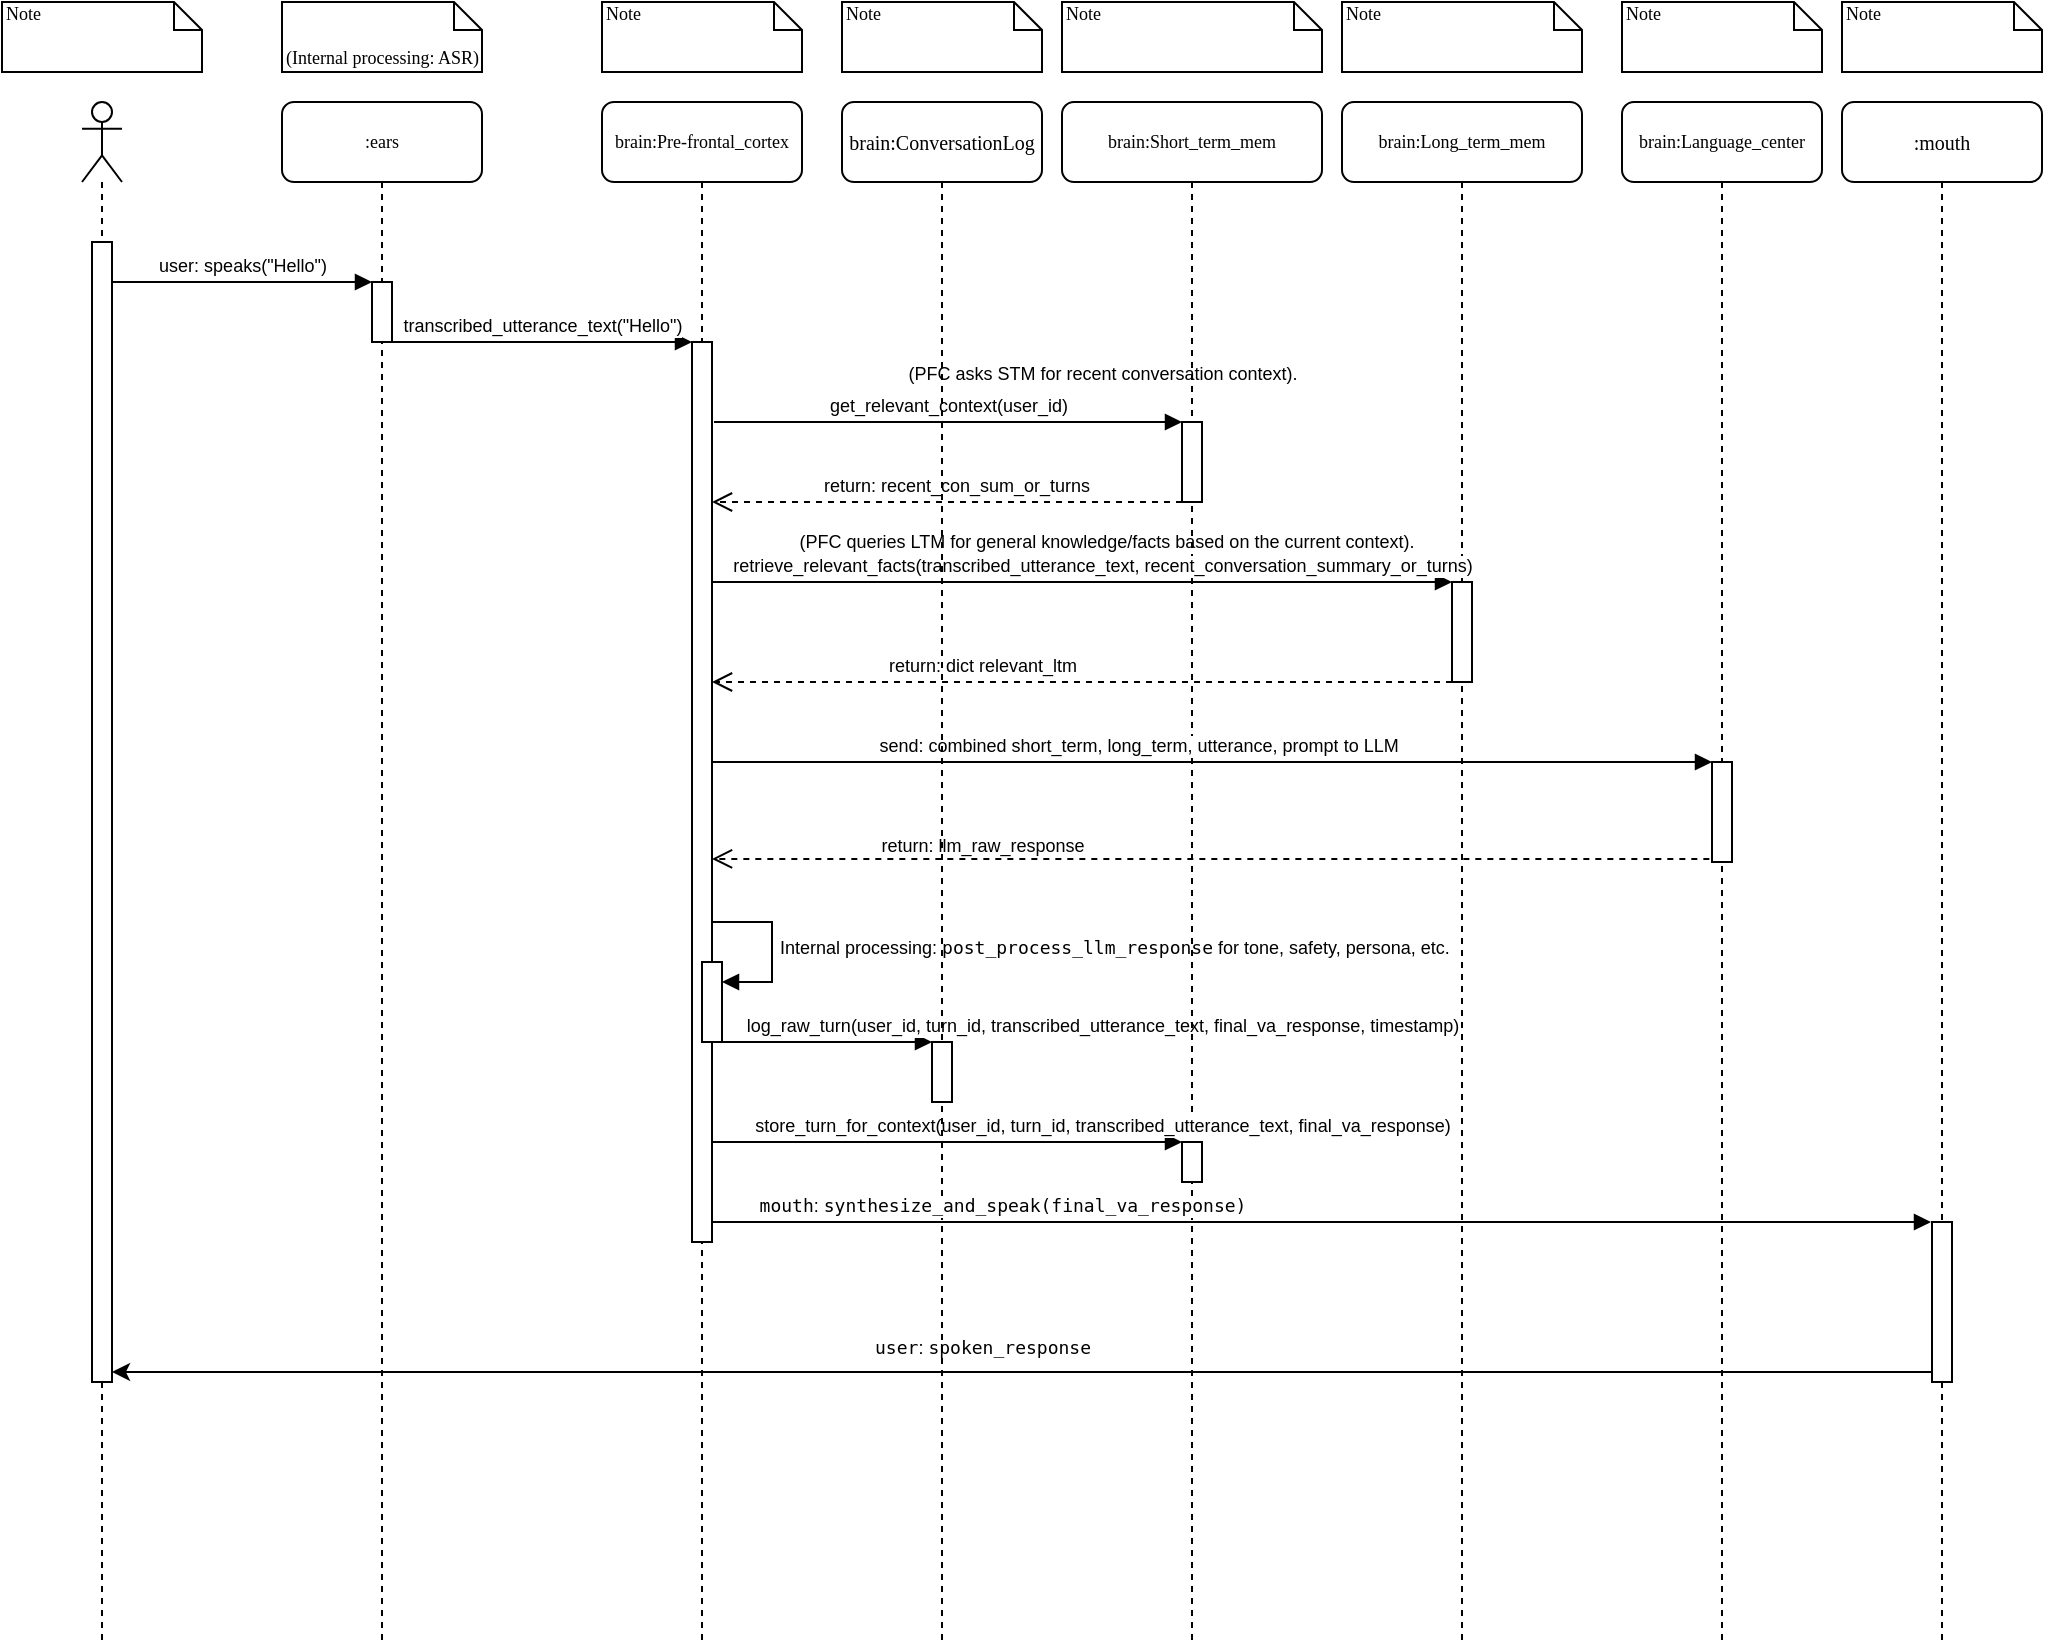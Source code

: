 <mxfile version="26.1.1">
  <diagram name="Page-1" id="13e1069c-82ec-6db2-03f1-153e76fe0fe0">
    <mxGraphModel dx="1483" dy="633" grid="1" gridSize="10" guides="1" tooltips="1" connect="1" arrows="1" fold="1" page="1" pageScale="1" pageWidth="1100" pageHeight="850" background="none" math="0" shadow="0">
      <root>
        <mxCell id="0" />
        <mxCell id="1" parent="0" />
        <mxCell id="7baba1c4bc27f4b0-2" value=":ears" style="shape=umlLifeline;perimeter=lifelinePerimeter;whiteSpace=wrap;html=1;container=1;collapsible=0;recursiveResize=0;outlineConnect=0;rounded=1;shadow=0;comic=0;labelBackgroundColor=none;strokeWidth=1;fontFamily=Verdana;fontSize=9;align=center;" parent="1" vertex="1">
          <mxGeometry x="180" y="80" width="100" height="770" as="geometry" />
        </mxCell>
        <mxCell id="5n9GaSaRlE_RE6hPZaEw-5" value="user: speaks(&quot;Hello&quot;)" style="html=1;verticalAlign=bottom;endArrow=block;curved=0;rounded=0;fontSize=9;" edge="1" parent="7baba1c4bc27f4b0-2" target="5n9GaSaRlE_RE6hPZaEw-8">
          <mxGeometry width="80" relative="1" as="geometry">
            <mxPoint x="-85" y="90" as="sourcePoint" />
            <mxPoint x="40" y="90" as="targetPoint" />
          </mxGeometry>
        </mxCell>
        <mxCell id="5n9GaSaRlE_RE6hPZaEw-8" value="" style="html=1;points=[[0,0,0,0,5],[0,1,0,0,-5],[1,0,0,0,5],[1,1,0,0,-5]];perimeter=orthogonalPerimeter;outlineConnect=0;targetShapes=umlLifeline;portConstraint=eastwest;newEdgeStyle={&quot;curved&quot;:0,&quot;rounded&quot;:0};fontSize=9;" vertex="1" parent="7baba1c4bc27f4b0-2">
          <mxGeometry x="45" y="90" width="10" height="30" as="geometry" />
        </mxCell>
        <mxCell id="7baba1c4bc27f4b0-3" value="brain:Pre-frontal_cortex" style="shape=umlLifeline;perimeter=lifelinePerimeter;whiteSpace=wrap;html=1;container=1;collapsible=0;recursiveResize=0;outlineConnect=0;rounded=1;shadow=0;comic=0;labelBackgroundColor=none;strokeWidth=1;fontFamily=Verdana;fontSize=9;align=center;" parent="1" vertex="1">
          <mxGeometry x="340" y="80" width="100" height="770" as="geometry" />
        </mxCell>
        <mxCell id="5n9GaSaRlE_RE6hPZaEw-13" value="" style="html=1;points=[[0,0,0,0,5],[0,1,0,0,-5],[1,0,0,0,5],[1,1,0,0,-5]];perimeter=orthogonalPerimeter;outlineConnect=0;targetShapes=umlLifeline;portConstraint=eastwest;newEdgeStyle={&quot;curved&quot;:0,&quot;rounded&quot;:0};fontSize=9;" vertex="1" parent="7baba1c4bc27f4b0-3">
          <mxGeometry x="45" y="120" width="10" height="450" as="geometry" />
        </mxCell>
        <mxCell id="5n9GaSaRlE_RE6hPZaEw-22" value="get_relevant_context(user_id)" style="html=1;verticalAlign=bottom;endArrow=block;curved=0;rounded=0;fontSize=9;" edge="1" parent="7baba1c4bc27f4b0-3" target="5n9GaSaRlE_RE6hPZaEw-14">
          <mxGeometry x="0.0" width="80" relative="1" as="geometry">
            <mxPoint x="56" y="160" as="sourcePoint" />
            <mxPoint x="185.5" y="160" as="targetPoint" />
            <mxPoint as="offset" />
          </mxGeometry>
        </mxCell>
        <mxCell id="5n9GaSaRlE_RE6hPZaEw-52" value="" style="html=1;points=[[0,0,0,0,5],[0,1,0,0,-5],[1,0,0,0,5],[1,1,0,0,-5]];perimeter=orthogonalPerimeter;outlineConnect=0;targetShapes=umlLifeline;portConstraint=eastwest;newEdgeStyle={&quot;curved&quot;:0,&quot;rounded&quot;:0};" vertex="1" parent="7baba1c4bc27f4b0-3">
          <mxGeometry x="50" y="430" width="10" height="40" as="geometry" />
        </mxCell>
        <mxCell id="5n9GaSaRlE_RE6hPZaEw-53" value="Internal processing: &lt;code&gt;post_process_llm_response&lt;/code&gt; for tone, safety, persona, etc." style="html=1;align=left;spacingLeft=2;endArrow=block;rounded=0;edgeStyle=orthogonalEdgeStyle;curved=0;rounded=0;fontSize=9;" edge="1" target="5n9GaSaRlE_RE6hPZaEw-52" parent="7baba1c4bc27f4b0-3">
          <mxGeometry x="-0.003" relative="1" as="geometry">
            <mxPoint x="55" y="410" as="sourcePoint" />
            <Array as="points">
              <mxPoint x="85" y="440" />
            </Array>
            <mxPoint as="offset" />
          </mxGeometry>
        </mxCell>
        <mxCell id="5n9GaSaRlE_RE6hPZaEw-61" value="log_raw_turn(user_id, turn_id, transcribed_utterance_text, final_va_response, timestamp)" style="html=1;verticalAlign=bottom;endArrow=block;curved=0;rounded=0;fontSize=9;" edge="1" parent="7baba1c4bc27f4b0-3" target="5n9GaSaRlE_RE6hPZaEw-58">
          <mxGeometry x="1" y="85" width="80" relative="1" as="geometry">
            <mxPoint x="60" y="470" as="sourcePoint" />
            <mxPoint x="140" y="470" as="targetPoint" />
            <mxPoint x="85" y="85" as="offset" />
          </mxGeometry>
        </mxCell>
        <mxCell id="7baba1c4bc27f4b0-4" value="brain:Short_term_mem" style="shape=umlLifeline;perimeter=lifelinePerimeter;whiteSpace=wrap;html=1;container=1;collapsible=0;recursiveResize=0;outlineConnect=0;rounded=1;shadow=0;comic=0;labelBackgroundColor=none;strokeWidth=1;fontFamily=Verdana;fontSize=9;align=center;" parent="1" vertex="1">
          <mxGeometry x="570" y="80" width="130" height="770" as="geometry" />
        </mxCell>
        <mxCell id="5n9GaSaRlE_RE6hPZaEw-14" value="" style="html=1;points=[[0,0,0,0,5],[0,1,0,0,-5],[1,0,0,0,5],[1,1,0,0,-5]];perimeter=orthogonalPerimeter;outlineConnect=0;targetShapes=umlLifeline;portConstraint=eastwest;newEdgeStyle={&quot;curved&quot;:0,&quot;rounded&quot;:0};fontSize=9;" vertex="1" parent="7baba1c4bc27f4b0-4">
          <mxGeometry x="60" y="160" width="10" height="40" as="geometry" />
        </mxCell>
        <mxCell id="5n9GaSaRlE_RE6hPZaEw-50" value="&lt;font style=&quot;font-size: 9px;&quot;&gt;(PFC asks STM for recent conversation context).&lt;/font&gt;" style="text;html=1;align=center;verticalAlign=middle;resizable=0;points=[];autosize=1;strokeColor=none;fillColor=none;" vertex="1" parent="7baba1c4bc27f4b0-4">
          <mxGeometry x="-90" y="120" width="220" height="30" as="geometry" />
        </mxCell>
        <mxCell id="5n9GaSaRlE_RE6hPZaEw-63" value="" style="html=1;points=[[0,0,0,0,5],[0,1,0,0,-5],[1,0,0,0,5],[1,1,0,0,-5]];perimeter=orthogonalPerimeter;outlineConnect=0;targetShapes=umlLifeline;portConstraint=eastwest;newEdgeStyle={&quot;curved&quot;:0,&quot;rounded&quot;:0};" vertex="1" parent="7baba1c4bc27f4b0-4">
          <mxGeometry x="60" y="520" width="10" height="20" as="geometry" />
        </mxCell>
        <mxCell id="5n9GaSaRlE_RE6hPZaEw-62" value="store_turn_for_context(user_id, turn_id, transcribed_utterance_text, final_va_response)" style="html=1;verticalAlign=bottom;endArrow=block;curved=0;rounded=0;fontSize=9;" edge="1" parent="7baba1c4bc27f4b0-4">
          <mxGeometry x="0.66" width="80" relative="1" as="geometry">
            <mxPoint x="-174.996" y="520" as="sourcePoint" />
            <mxPoint x="60" y="520" as="targetPoint" />
            <Array as="points">
              <mxPoint x="14.98" y="520" />
            </Array>
            <mxPoint as="offset" />
          </mxGeometry>
        </mxCell>
        <mxCell id="7baba1c4bc27f4b0-5" value="brain:Long_term_mem" style="shape=umlLifeline;perimeter=lifelinePerimeter;whiteSpace=wrap;html=1;container=1;collapsible=0;recursiveResize=0;outlineConnect=0;rounded=1;shadow=0;comic=0;labelBackgroundColor=none;strokeWidth=1;fontFamily=Verdana;fontSize=9;align=center;" parent="1" vertex="1">
          <mxGeometry x="710" y="80" width="120" height="770" as="geometry" />
        </mxCell>
        <mxCell id="5n9GaSaRlE_RE6hPZaEw-26" value="" style="html=1;points=[[0,0,0,0,5],[0,1,0,0,-5],[1,0,0,0,5],[1,1,0,0,-5]];perimeter=orthogonalPerimeter;outlineConnect=0;targetShapes=umlLifeline;portConstraint=eastwest;newEdgeStyle={&quot;curved&quot;:0,&quot;rounded&quot;:0};fontSize=9;" vertex="1" parent="7baba1c4bc27f4b0-5">
          <mxGeometry x="55" y="240" width="10" height="50" as="geometry" />
        </mxCell>
        <mxCell id="5n9GaSaRlE_RE6hPZaEw-51" value="(PFC queries LTM for general knowledge/facts based on the current context)." style="text;html=1;align=center;verticalAlign=middle;resizable=0;points=[];autosize=1;strokeColor=none;fillColor=none;fontSize=9;" vertex="1" parent="7baba1c4bc27f4b0-5">
          <mxGeometry x="-283" y="210" width="330" height="20" as="geometry" />
        </mxCell>
        <mxCell id="7baba1c4bc27f4b0-6" value="brain:Language_center" style="shape=umlLifeline;perimeter=lifelinePerimeter;whiteSpace=wrap;html=1;container=1;collapsible=0;recursiveResize=0;outlineConnect=0;rounded=1;shadow=0;comic=0;labelBackgroundColor=none;strokeWidth=1;fontFamily=Verdana;fontSize=9;align=center;" parent="1" vertex="1">
          <mxGeometry x="850" y="80" width="100" height="770" as="geometry" />
        </mxCell>
        <mxCell id="5n9GaSaRlE_RE6hPZaEw-28" value="" style="html=1;points=[[0,0,0,0,5],[0,1,0,0,-5],[1,0,0,0,5],[1,1,0,0,-5]];perimeter=orthogonalPerimeter;outlineConnect=0;targetShapes=umlLifeline;portConstraint=eastwest;newEdgeStyle={&quot;curved&quot;:0,&quot;rounded&quot;:0};fontSize=9;" vertex="1" parent="7baba1c4bc27f4b0-6">
          <mxGeometry x="45" y="330" width="10" height="50" as="geometry" />
        </mxCell>
        <mxCell id="7baba1c4bc27f4b0-7" value=":mouth" style="shape=umlLifeline;perimeter=lifelinePerimeter;whiteSpace=wrap;html=1;container=1;collapsible=0;recursiveResize=0;outlineConnect=0;rounded=1;shadow=0;comic=0;labelBackgroundColor=none;strokeWidth=1;fontFamily=Verdana;fontSize=10;align=center;" parent="1" vertex="1">
          <mxGeometry x="960" y="80" width="100" height="770" as="geometry" />
        </mxCell>
        <mxCell id="5n9GaSaRlE_RE6hPZaEw-68" value="" style="html=1;points=[[0,0,0,0,5],[0,1,0,0,-5],[1,0,0,0,5],[1,1,0,0,-5]];perimeter=orthogonalPerimeter;outlineConnect=0;targetShapes=umlLifeline;portConstraint=eastwest;newEdgeStyle={&quot;curved&quot;:0,&quot;rounded&quot;:0};" vertex="1" parent="7baba1c4bc27f4b0-7">
          <mxGeometry x="45" y="560" width="10" height="80" as="geometry" />
        </mxCell>
        <mxCell id="7baba1c4bc27f4b0-40" value="Note" style="shape=note;whiteSpace=wrap;html=1;size=14;verticalAlign=top;align=left;spacingTop=-6;rounded=0;shadow=0;comic=0;labelBackgroundColor=none;strokeWidth=1;fontFamily=Verdana;fontSize=9;" parent="1" vertex="1">
          <mxGeometry x="40" y="30" width="100" height="35" as="geometry" />
        </mxCell>
        <mxCell id="7baba1c4bc27f4b0-41" value="&lt;div&gt;&lt;br&gt;&lt;/div&gt;&lt;div&gt;&lt;br&gt;&lt;/div&gt;(Internal processing: ASR)" style="shape=note;whiteSpace=wrap;html=1;size=14;verticalAlign=top;align=left;spacingTop=-6;rounded=0;shadow=0;comic=0;labelBackgroundColor=none;strokeWidth=1;fontFamily=Verdana;fontSize=9;" parent="1" vertex="1">
          <mxGeometry x="180" y="30" width="100" height="35" as="geometry" />
        </mxCell>
        <mxCell id="7baba1c4bc27f4b0-42" value="Note" style="shape=note;whiteSpace=wrap;html=1;size=14;verticalAlign=top;align=left;spacingTop=-6;rounded=0;shadow=0;comic=0;labelBackgroundColor=none;strokeWidth=1;fontFamily=Verdana;fontSize=9;" parent="1" vertex="1">
          <mxGeometry x="340" y="30" width="100" height="35" as="geometry" />
        </mxCell>
        <mxCell id="7baba1c4bc27f4b0-43" value="Note" style="shape=note;whiteSpace=wrap;html=1;size=14;verticalAlign=top;align=left;spacingTop=-6;rounded=0;shadow=0;comic=0;labelBackgroundColor=none;strokeWidth=1;fontFamily=Verdana;fontSize=9;" parent="1" vertex="1">
          <mxGeometry x="570" y="30" width="130" height="35" as="geometry" />
        </mxCell>
        <mxCell id="7baba1c4bc27f4b0-44" value="Note" style="shape=note;whiteSpace=wrap;html=1;size=14;verticalAlign=top;align=left;spacingTop=-6;rounded=0;shadow=0;comic=0;labelBackgroundColor=none;strokeWidth=1;fontFamily=Verdana;fontSize=9;" parent="1" vertex="1">
          <mxGeometry x="710" y="30" width="120" height="35" as="geometry" />
        </mxCell>
        <mxCell id="7baba1c4bc27f4b0-45" value="Note" style="shape=note;whiteSpace=wrap;html=1;size=14;verticalAlign=top;align=left;spacingTop=-6;rounded=0;shadow=0;comic=0;labelBackgroundColor=none;strokeWidth=1;fontFamily=Verdana;fontSize=9;" parent="1" vertex="1">
          <mxGeometry x="850" y="30" width="100" height="35" as="geometry" />
        </mxCell>
        <mxCell id="7baba1c4bc27f4b0-46" value="Note" style="shape=note;whiteSpace=wrap;html=1;size=14;verticalAlign=top;align=left;spacingTop=-6;rounded=0;shadow=0;comic=0;labelBackgroundColor=none;strokeWidth=1;fontFamily=Verdana;fontSize=9;" parent="1" vertex="1">
          <mxGeometry x="960" y="30" width="100" height="35" as="geometry" />
        </mxCell>
        <mxCell id="5n9GaSaRlE_RE6hPZaEw-3" value="" style="shape=umlLifeline;perimeter=lifelinePerimeter;whiteSpace=wrap;html=1;container=1;dropTarget=0;collapsible=0;recursiveResize=0;outlineConnect=0;portConstraint=eastwest;newEdgeStyle={&quot;curved&quot;:0,&quot;rounded&quot;:0};participant=umlActor;fontSize=9;" vertex="1" parent="1">
          <mxGeometry x="80" y="80" width="20" height="770" as="geometry" />
        </mxCell>
        <mxCell id="5n9GaSaRlE_RE6hPZaEw-4" value="" style="html=1;points=[[0,0,0,0,5],[0,1,0,0,-5],[1,0,0,0,5],[1,1,0,0,-5]];perimeter=orthogonalPerimeter;outlineConnect=0;targetShapes=umlLifeline;portConstraint=eastwest;newEdgeStyle={&quot;curved&quot;:0,&quot;rounded&quot;:0};fontSize=9;" vertex="1" parent="5n9GaSaRlE_RE6hPZaEw-3">
          <mxGeometry x="5" y="70" width="10" height="570" as="geometry" />
        </mxCell>
        <mxCell id="5n9GaSaRlE_RE6hPZaEw-12" value="transcribed_utterance_text(&quot;Hello&quot;)" style="html=1;verticalAlign=bottom;endArrow=block;curved=0;rounded=0;fontSize=9;" edge="1" parent="1" source="5n9GaSaRlE_RE6hPZaEw-8" target="5n9GaSaRlE_RE6hPZaEw-13">
          <mxGeometry width="80" relative="1" as="geometry">
            <mxPoint x="240" y="190" as="sourcePoint" />
            <mxPoint x="380" y="220" as="targetPoint" />
            <Array as="points">
              <mxPoint x="350" y="200" />
            </Array>
          </mxGeometry>
        </mxCell>
        <mxCell id="5n9GaSaRlE_RE6hPZaEw-23" value="return: recent_con_sum_or_turns" style="html=1;verticalAlign=bottom;endArrow=open;dashed=1;endSize=8;curved=0;rounded=0;fontSize=9;" edge="1" parent="1" source="5n9GaSaRlE_RE6hPZaEw-14">
          <mxGeometry x="-0.035" relative="1" as="geometry">
            <mxPoint x="525" y="280" as="sourcePoint" />
            <mxPoint x="395" y="280" as="targetPoint" />
            <Array as="points">
              <mxPoint x="500" y="280" />
            </Array>
            <mxPoint as="offset" />
          </mxGeometry>
        </mxCell>
        <mxCell id="5n9GaSaRlE_RE6hPZaEw-29" value="send: combined short_term, long_term, utterance, prompt&lt;span style=&quot;background-color: light-dark(#ffffff, var(--ge-dark-color, #121212)); color: light-dark(rgb(0, 0, 0), rgb(255, 255, 255));&quot;&gt;&amp;nbsp;to LLM&lt;/span&gt;" style="html=1;verticalAlign=bottom;endArrow=block;curved=0;rounded=0;fontSize=9;" edge="1" parent="1" target="5n9GaSaRlE_RE6hPZaEw-28">
          <mxGeometry x="-0.148" width="80" relative="1" as="geometry">
            <mxPoint x="395" y="410" as="sourcePoint" />
            <mxPoint x="890" y="410" as="targetPoint" />
            <mxPoint as="offset" />
          </mxGeometry>
        </mxCell>
        <mxCell id="5n9GaSaRlE_RE6hPZaEw-30" value="return: llm_raw_response" style="html=1;verticalAlign=bottom;endArrow=open;dashed=1;endSize=8;curved=0;rounded=0;fontSize=9;exitX=-0.133;exitY=0.969;exitDx=0;exitDy=0;exitPerimeter=0;" edge="1" parent="1" source="5n9GaSaRlE_RE6hPZaEw-28" target="5n9GaSaRlE_RE6hPZaEw-13">
          <mxGeometry x="0.459" y="2" relative="1" as="geometry">
            <mxPoint x="805" y="460" as="sourcePoint" />
            <mxPoint x="400" y="460" as="targetPoint" />
            <mxPoint as="offset" />
          </mxGeometry>
        </mxCell>
        <mxCell id="5n9GaSaRlE_RE6hPZaEw-24" value="retrieve_relevant_facts(transcribed_utterance_text, recent_conversation_summary_or_turns)" style="html=1;verticalAlign=bottom;endArrow=block;curved=0;rounded=0;fontSize=9;" edge="1" parent="1" source="5n9GaSaRlE_RE6hPZaEw-13" target="5n9GaSaRlE_RE6hPZaEw-26">
          <mxGeometry x="0.054" width="80" relative="1" as="geometry">
            <mxPoint x="420" y="320" as="sourcePoint" />
            <mxPoint x="760" y="320" as="targetPoint" />
            <Array as="points">
              <mxPoint x="680" y="320" />
              <mxPoint x="690" y="320" />
            </Array>
            <mxPoint as="offset" />
          </mxGeometry>
        </mxCell>
        <mxCell id="5n9GaSaRlE_RE6hPZaEw-25" value="return: dict relevant_ltm" style="html=1;verticalAlign=bottom;endArrow=open;dashed=1;endSize=8;curved=0;rounded=0;fontSize=9;" edge="1" parent="1" source="5n9GaSaRlE_RE6hPZaEw-26" target="5n9GaSaRlE_RE6hPZaEw-13">
          <mxGeometry x="0.27" relative="1" as="geometry">
            <mxPoint x="755" y="340" as="sourcePoint" />
            <mxPoint x="400" y="370" as="targetPoint" />
            <Array as="points">
              <mxPoint x="720" y="370" />
            </Array>
            <mxPoint as="offset" />
          </mxGeometry>
        </mxCell>
        <mxCell id="5n9GaSaRlE_RE6hPZaEw-56" value="brain:ConversationLog" style="shape=umlLifeline;perimeter=lifelinePerimeter;whiteSpace=wrap;html=1;container=1;collapsible=0;recursiveResize=0;outlineConnect=0;rounded=1;shadow=0;comic=0;labelBackgroundColor=none;strokeWidth=1;fontFamily=Verdana;fontSize=10;align=center;" vertex="1" parent="1">
          <mxGeometry x="460" y="80" width="100" height="770" as="geometry" />
        </mxCell>
        <mxCell id="5n9GaSaRlE_RE6hPZaEw-58" value="" style="html=1;points=[[0,0,0,0,5],[0,1,0,0,-5],[1,0,0,0,5],[1,1,0,0,-5]];perimeter=orthogonalPerimeter;outlineConnect=0;targetShapes=umlLifeline;portConstraint=eastwest;newEdgeStyle={&quot;curved&quot;:0,&quot;rounded&quot;:0};" vertex="1" parent="5n9GaSaRlE_RE6hPZaEw-56">
          <mxGeometry x="45" y="470" width="10" height="30" as="geometry" />
        </mxCell>
        <mxCell id="5n9GaSaRlE_RE6hPZaEw-67" value="&lt;font&gt;&lt;code&gt;mouth&lt;/code&gt;: &lt;code&gt;synthesize_and_speak(final_va_response)&lt;/code&gt;&lt;/font&gt;" style="html=1;verticalAlign=bottom;endArrow=block;curved=0;rounded=0;fontSize=9;" edge="1" parent="1">
          <mxGeometry x="-0.524" width="80" relative="1" as="geometry">
            <mxPoint x="395" y="640" as="sourcePoint" />
            <mxPoint x="1004.5" y="640" as="targetPoint" />
            <Array as="points">
              <mxPoint x="950" y="640" />
            </Array>
            <mxPoint as="offset" />
          </mxGeometry>
        </mxCell>
        <mxCell id="5n9GaSaRlE_RE6hPZaEw-72" style="edgeStyle=orthogonalEdgeStyle;rounded=0;orthogonalLoop=1;jettySize=auto;html=1;curved=0;exitX=0;exitY=1;exitDx=0;exitDy=-5;exitPerimeter=0;entryX=1;entryY=1;entryDx=0;entryDy=-5;entryPerimeter=0;" edge="1" parent="1" source="5n9GaSaRlE_RE6hPZaEw-68" target="5n9GaSaRlE_RE6hPZaEw-4">
          <mxGeometry relative="1" as="geometry">
            <mxPoint x="220" y="860" as="targetPoint" />
          </mxGeometry>
        </mxCell>
        <mxCell id="5n9GaSaRlE_RE6hPZaEw-73" value="&lt;code&gt;user&lt;/code&gt;: &lt;code&gt;spoken_response&lt;/code&gt;" style="text;html=1;align=center;verticalAlign=middle;resizable=0;points=[];autosize=1;strokeColor=none;fillColor=none;fontSize=9;" vertex="1" parent="1">
          <mxGeometry x="465" y="693" width="130" height="20" as="geometry" />
        </mxCell>
        <mxCell id="5n9GaSaRlE_RE6hPZaEw-74" value="Note" style="shape=note;whiteSpace=wrap;html=1;size=14;verticalAlign=top;align=left;spacingTop=-6;rounded=0;shadow=0;comic=0;labelBackgroundColor=none;strokeWidth=1;fontFamily=Verdana;fontSize=9;" vertex="1" parent="1">
          <mxGeometry x="460" y="30" width="100" height="35" as="geometry" />
        </mxCell>
      </root>
    </mxGraphModel>
  </diagram>
</mxfile>
